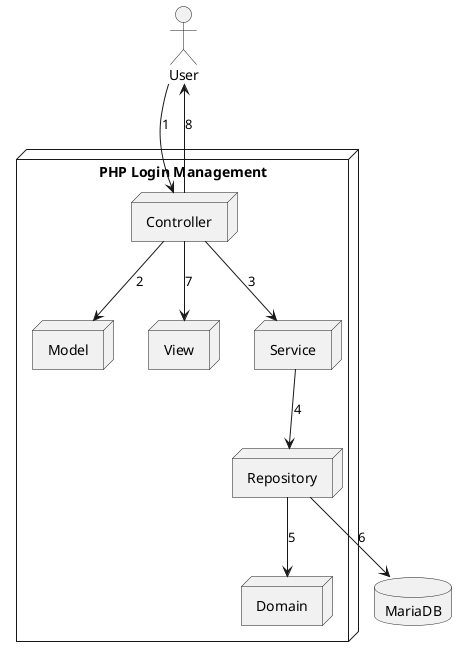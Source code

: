 @startuml "PHP Login Management"

actor "User" as user

node "PHP Login Management" {
    node "Domain" as domain
    node "Model" as model
    node "Controller" as controller
    node "View" as view
    node "Service" as service 
    node "Repository" as repository
}

database "MariaDB" as database

user --> controller : 1
controller --> model : 2
controller --> service : 3
service --> repository : 4
repository --> domain : 5
repository --> database : 6
controller --> view : 7
controller --> user : 8

@enduml

